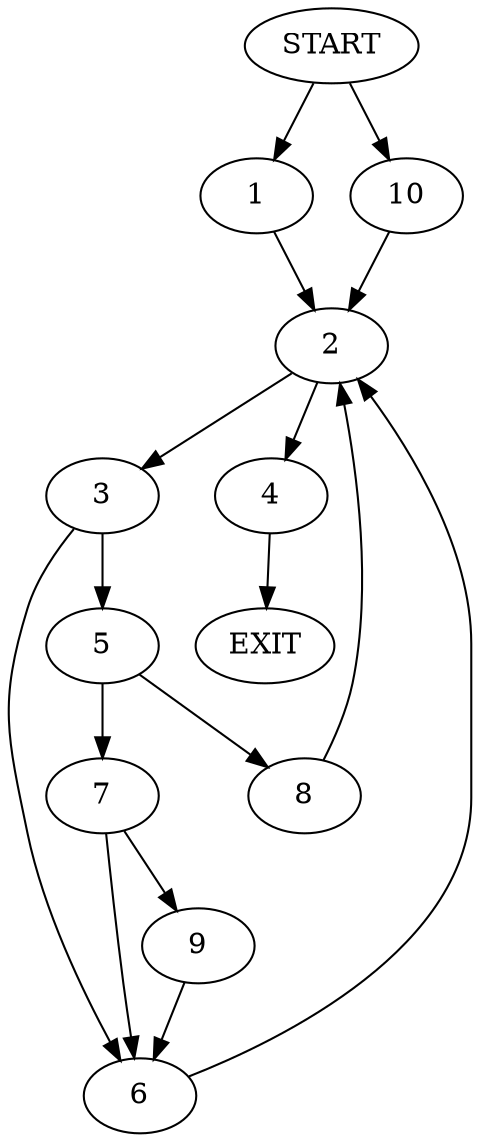 digraph {
0 [label="START"]
11 [label="EXIT"]
0 -> 1
1 -> 2
2 -> 3
2 -> 4
3 -> 5
3 -> 6
4 -> 11
6 -> 2
5 -> 7
5 -> 8
8 -> 2
7 -> 9
7 -> 6
9 -> 6
0 -> 10
10 -> 2
}
